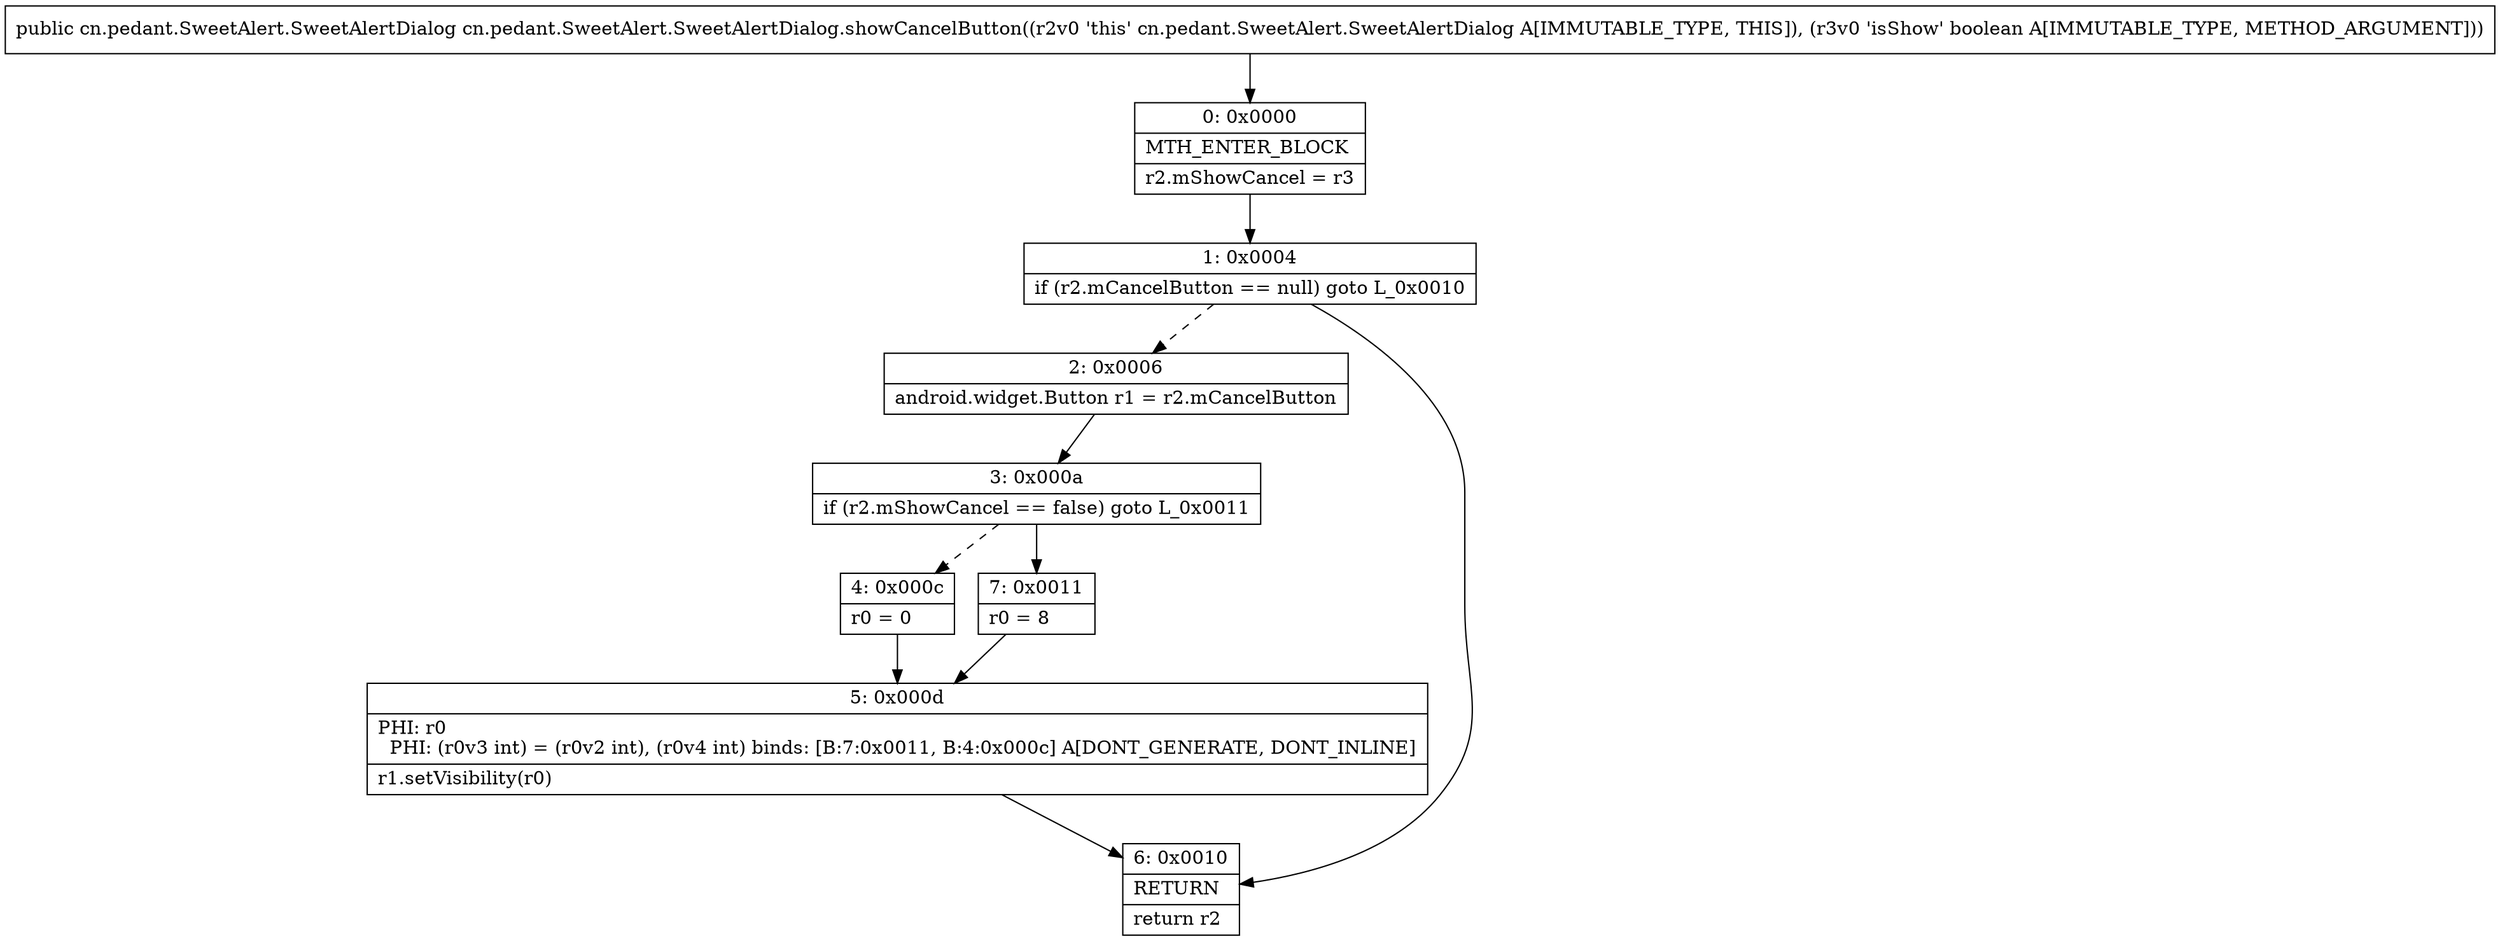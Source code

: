 digraph "CFG forcn.pedant.SweetAlert.SweetAlertDialog.showCancelButton(Z)Lcn\/pedant\/SweetAlert\/SweetAlertDialog;" {
Node_0 [shape=record,label="{0\:\ 0x0000|MTH_ENTER_BLOCK\l|r2.mShowCancel = r3\l}"];
Node_1 [shape=record,label="{1\:\ 0x0004|if (r2.mCancelButton == null) goto L_0x0010\l}"];
Node_2 [shape=record,label="{2\:\ 0x0006|android.widget.Button r1 = r2.mCancelButton\l}"];
Node_3 [shape=record,label="{3\:\ 0x000a|if (r2.mShowCancel == false) goto L_0x0011\l}"];
Node_4 [shape=record,label="{4\:\ 0x000c|r0 = 0\l}"];
Node_5 [shape=record,label="{5\:\ 0x000d|PHI: r0 \l  PHI: (r0v3 int) = (r0v2 int), (r0v4 int) binds: [B:7:0x0011, B:4:0x000c] A[DONT_GENERATE, DONT_INLINE]\l|r1.setVisibility(r0)\l}"];
Node_6 [shape=record,label="{6\:\ 0x0010|RETURN\l|return r2\l}"];
Node_7 [shape=record,label="{7\:\ 0x0011|r0 = 8\l}"];
MethodNode[shape=record,label="{public cn.pedant.SweetAlert.SweetAlertDialog cn.pedant.SweetAlert.SweetAlertDialog.showCancelButton((r2v0 'this' cn.pedant.SweetAlert.SweetAlertDialog A[IMMUTABLE_TYPE, THIS]), (r3v0 'isShow' boolean A[IMMUTABLE_TYPE, METHOD_ARGUMENT])) }"];
MethodNode -> Node_0;
Node_0 -> Node_1;
Node_1 -> Node_2[style=dashed];
Node_1 -> Node_6;
Node_2 -> Node_3;
Node_3 -> Node_4[style=dashed];
Node_3 -> Node_7;
Node_4 -> Node_5;
Node_5 -> Node_6;
Node_7 -> Node_5;
}

